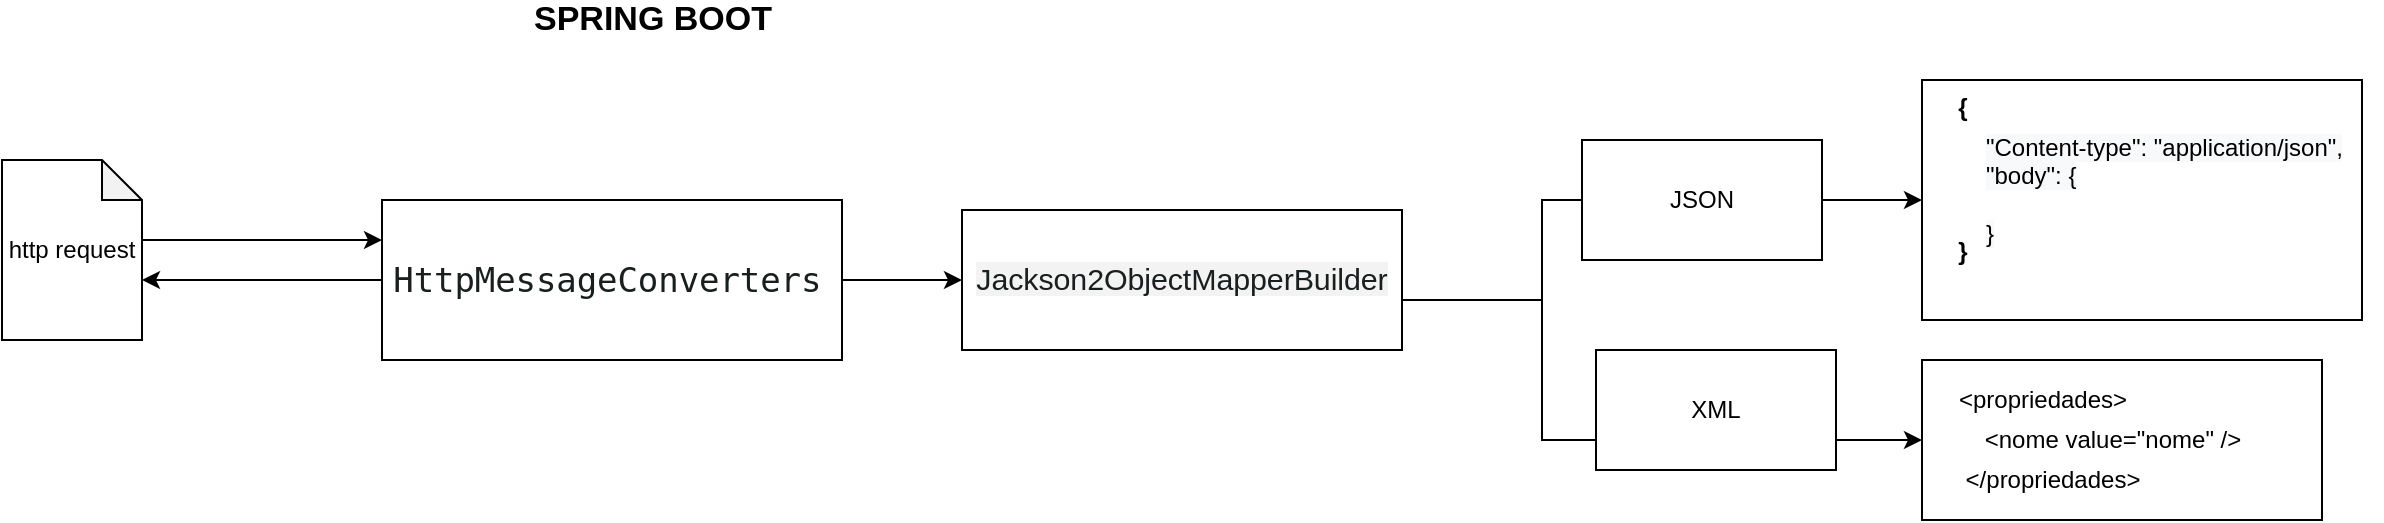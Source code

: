 <mxfile version="14.6.13" type="device"><diagram id="6F2Qz_WKLlHMe6NNhsNX" name="Página-1"><mxGraphModel dx="2044" dy="706" grid="1" gridSize="10" guides="1" tooltips="1" connect="1" arrows="1" fold="1" page="1" pageScale="1" pageWidth="827" pageHeight="1169" math="0" shadow="0"><root><mxCell id="0"/><mxCell id="1" parent="0"/><mxCell id="NMu5S2O9FoMA0fCSNwHr-17" value="" style="rounded=0;whiteSpace=wrap;html=1;strokeWidth=1;" vertex="1" parent="1"><mxGeometry x="870" y="140" width="220" height="120" as="geometry"/></mxCell><mxCell id="NMu5S2O9FoMA0fCSNwHr-2" style="edgeStyle=orthogonalEdgeStyle;rounded=0;orthogonalLoop=1;jettySize=auto;html=1;" edge="1" parent="1" source="NMu5S2O9FoMA0fCSNwHr-1" target="NMu5S2O9FoMA0fCSNwHr-11"><mxGeometry relative="1" as="geometry"><mxPoint x="520" y="240" as="targetPoint"/></mxGeometry></mxCell><mxCell id="NMu5S2O9FoMA0fCSNwHr-6" style="edgeStyle=orthogonalEdgeStyle;rounded=0;orthogonalLoop=1;jettySize=auto;html=1;" edge="1" parent="1" source="NMu5S2O9FoMA0fCSNwHr-1" target="NMu5S2O9FoMA0fCSNwHr-4"><mxGeometry relative="1" as="geometry"><Array as="points"><mxPoint x="140" y="260"/><mxPoint x="140" y="260"/></Array></mxGeometry></mxCell><mxCell id="NMu5S2O9FoMA0fCSNwHr-1" value="&lt;font style=&quot;font-size: 17px&quot;&gt;&lt;code style=&quot;box-sizing: inherit ; color: rgb(25 , 30 , 30) ; border-radius: 0.25em ; padding: 0.125em 0.25em ; letter-spacing: -0.044px&quot;&gt;HttpMessageConverters&lt;/code&gt;&lt;span style=&quot;color: rgb(25 , 30 , 30) ; letter-spacing: -0.044px ; background-color: rgb(255 , 255 , 255)&quot;&gt;&amp;nbsp;&lt;/span&gt;&lt;/font&gt;" style="rounded=0;whiteSpace=wrap;html=1;" vertex="1" parent="1"><mxGeometry x="100" y="200" width="230" height="80" as="geometry"/></mxCell><mxCell id="NMu5S2O9FoMA0fCSNwHr-9" style="edgeStyle=orthogonalEdgeStyle;rounded=0;orthogonalLoop=1;jettySize=auto;html=1;entryX=0;entryY=0.25;entryDx=0;entryDy=0;" edge="1" parent="1" source="NMu5S2O9FoMA0fCSNwHr-4" target="NMu5S2O9FoMA0fCSNwHr-1"><mxGeometry relative="1" as="geometry"><Array as="points"><mxPoint x="20" y="220"/><mxPoint x="20" y="220"/></Array></mxGeometry></mxCell><mxCell id="NMu5S2O9FoMA0fCSNwHr-4" value="http request" style="shape=note;whiteSpace=wrap;html=1;backgroundOutline=1;darkOpacity=0.05;size=20;" vertex="1" parent="1"><mxGeometry x="-90" y="180" width="70" height="90" as="geometry"/></mxCell><mxCell id="NMu5S2O9FoMA0fCSNwHr-8" value="&lt;font style=&quot;font-size: 17px&quot;&gt;&lt;b&gt;SPRING BOOT&lt;/b&gt;&lt;/font&gt;" style="text;html=1;align=center;verticalAlign=middle;resizable=0;points=[];autosize=1;strokeColor=none;strokeWidth=7;" vertex="1" parent="1"><mxGeometry x="170" y="100" width="130" height="20" as="geometry"/></mxCell><mxCell id="NMu5S2O9FoMA0fCSNwHr-16" style="edgeStyle=orthogonalEdgeStyle;rounded=0;orthogonalLoop=1;jettySize=auto;html=1;entryX=0;entryY=0.5;entryDx=0;entryDy=0;" edge="1" parent="1" source="NMu5S2O9FoMA0fCSNwHr-11" target="NMu5S2O9FoMA0fCSNwHr-17"><mxGeometry relative="1" as="geometry"><mxPoint x="748" y="240" as="targetPoint"/><Array as="points"><mxPoint x="680" y="250"/><mxPoint x="680" y="200"/></Array></mxGeometry></mxCell><mxCell id="NMu5S2O9FoMA0fCSNwHr-28" style="edgeStyle=orthogonalEdgeStyle;rounded=0;orthogonalLoop=1;jettySize=auto;html=1;entryX=0;entryY=0.5;entryDx=0;entryDy=0;" edge="1" parent="1" source="NMu5S2O9FoMA0fCSNwHr-11" target="NMu5S2O9FoMA0fCSNwHr-22"><mxGeometry relative="1" as="geometry"><Array as="points"><mxPoint x="680" y="250"/><mxPoint x="680" y="320"/></Array></mxGeometry></mxCell><mxCell id="NMu5S2O9FoMA0fCSNwHr-11" value="&lt;span style=&quot;color: rgb(25 , 30 , 30) ; font-family: , &amp;#34;consolas&amp;#34; , &amp;#34;liberation mono&amp;#34; , &amp;#34;menlo&amp;#34; , monospace ; font-size: 15.2px ; letter-spacing: -0.044px ; background-color: rgba(27 , 31 , 35 , 0.05)&quot;&gt;Jackson2ObjectMapperBuilder&lt;/span&gt;" style="rounded=0;whiteSpace=wrap;html=1;strokeWidth=1;" vertex="1" parent="1"><mxGeometry x="390" y="205" width="220" height="70" as="geometry"/></mxCell><mxCell id="NMu5S2O9FoMA0fCSNwHr-14" value="&lt;b&gt;{&lt;br&gt;&lt;br&gt;&lt;br&gt;&lt;br&gt;&lt;br&gt;}&lt;/b&gt;" style="text;html=1;align=center;verticalAlign=middle;resizable=0;points=[];autosize=1;strokeColor=none;" vertex="1" parent="1"><mxGeometry x="880" y="145" width="20" height="90" as="geometry"/></mxCell><mxCell id="NMu5S2O9FoMA0fCSNwHr-15" value="&lt;span style=&quot;color: rgb(0 , 0 , 0) ; font-family: &amp;#34;helvetica&amp;#34; ; font-size: 12px ; font-style: normal ; font-weight: 400 ; letter-spacing: normal ; text-align: center ; text-indent: 0px ; text-transform: none ; word-spacing: 0px ; background-color: rgb(248 , 249 , 250) ; display: inline ; float: none&quot;&gt;&quot;Content-type&quot;: &quot;application/json&quot;,&lt;/span&gt;&lt;br style=&quot;color: rgb(0 , 0 , 0) ; font-family: &amp;#34;helvetica&amp;#34; ; font-size: 12px ; font-style: normal ; font-weight: 400 ; letter-spacing: normal ; text-align: center ; text-indent: 0px ; text-transform: none ; word-spacing: 0px ; background-color: rgb(248 , 249 , 250)&quot;&gt;&lt;span style=&quot;color: rgb(0 , 0 , 0) ; font-family: &amp;#34;helvetica&amp;#34; ; font-size: 12px ; font-style: normal ; font-weight: 400 ; letter-spacing: normal ; text-align: center ; text-indent: 0px ; text-transform: none ; word-spacing: 0px ; background-color: rgb(248 , 249 , 250) ; display: inline ; float: none&quot;&gt;&quot;body&quot;: {&lt;br&gt;&lt;br&gt;}&lt;/span&gt;" style="text;whiteSpace=wrap;html=1;" vertex="1" parent="1"><mxGeometry x="900" y="160" width="200" height="100" as="geometry"/></mxCell><mxCell id="NMu5S2O9FoMA0fCSNwHr-20" value="JSON" style="rounded=0;whiteSpace=wrap;html=1;strokeWidth=1;" vertex="1" parent="1"><mxGeometry x="700" y="170" width="120" height="60" as="geometry"/></mxCell><mxCell id="NMu5S2O9FoMA0fCSNwHr-21" value="XML" style="rounded=0;whiteSpace=wrap;html=1;strokeWidth=1;" vertex="1" parent="1"><mxGeometry x="707" y="275" width="120" height="60" as="geometry"/></mxCell><mxCell id="NMu5S2O9FoMA0fCSNwHr-22" value="" style="rounded=0;whiteSpace=wrap;html=1;strokeWidth=1;" vertex="1" parent="1"><mxGeometry x="870" y="280" width="200" height="80" as="geometry"/></mxCell><mxCell id="NMu5S2O9FoMA0fCSNwHr-25" value="&amp;lt;propriedades&amp;gt;" style="text;html=1;align=center;verticalAlign=middle;resizable=0;points=[];autosize=1;strokeColor=none;" vertex="1" parent="1"><mxGeometry x="880" y="290" width="100" height="20" as="geometry"/></mxCell><mxCell id="NMu5S2O9FoMA0fCSNwHr-26" value="&amp;lt;/propriedades&amp;gt;" style="text;html=1;align=center;verticalAlign=middle;resizable=0;points=[];autosize=1;strokeColor=none;" vertex="1" parent="1"><mxGeometry x="880" y="330" width="110" height="20" as="geometry"/></mxCell><mxCell id="NMu5S2O9FoMA0fCSNwHr-27" value="&amp;lt;nome value=&quot;nome&quot; /&amp;gt;" style="text;html=1;align=center;verticalAlign=middle;resizable=0;points=[];autosize=1;strokeColor=none;" vertex="1" parent="1"><mxGeometry x="890" y="310" width="150" height="20" as="geometry"/></mxCell></root></mxGraphModel></diagram></mxfile>